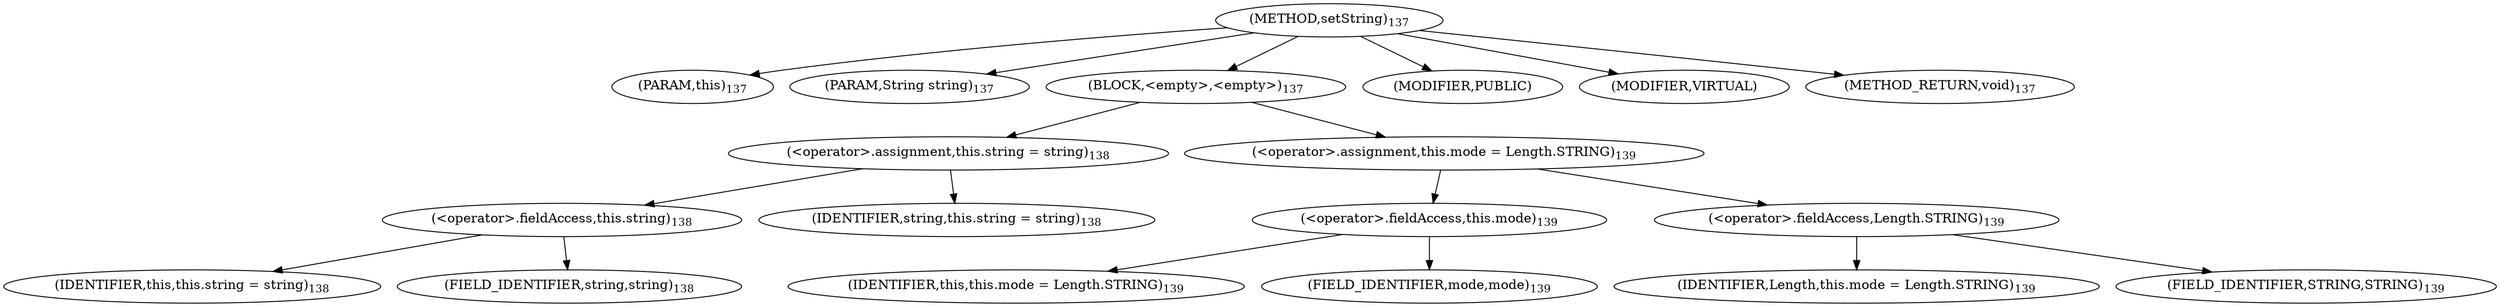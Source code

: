 digraph "setString" {  
"298" [label = <(METHOD,setString)<SUB>137</SUB>> ]
"14" [label = <(PARAM,this)<SUB>137</SUB>> ]
"299" [label = <(PARAM,String string)<SUB>137</SUB>> ]
"300" [label = <(BLOCK,&lt;empty&gt;,&lt;empty&gt;)<SUB>137</SUB>> ]
"301" [label = <(&lt;operator&gt;.assignment,this.string = string)<SUB>138</SUB>> ]
"302" [label = <(&lt;operator&gt;.fieldAccess,this.string)<SUB>138</SUB>> ]
"13" [label = <(IDENTIFIER,this,this.string = string)<SUB>138</SUB>> ]
"303" [label = <(FIELD_IDENTIFIER,string,string)<SUB>138</SUB>> ]
"304" [label = <(IDENTIFIER,string,this.string = string)<SUB>138</SUB>> ]
"305" [label = <(&lt;operator&gt;.assignment,this.mode = Length.STRING)<SUB>139</SUB>> ]
"306" [label = <(&lt;operator&gt;.fieldAccess,this.mode)<SUB>139</SUB>> ]
"15" [label = <(IDENTIFIER,this,this.mode = Length.STRING)<SUB>139</SUB>> ]
"307" [label = <(FIELD_IDENTIFIER,mode,mode)<SUB>139</SUB>> ]
"308" [label = <(&lt;operator&gt;.fieldAccess,Length.STRING)<SUB>139</SUB>> ]
"309" [label = <(IDENTIFIER,Length,this.mode = Length.STRING)<SUB>139</SUB>> ]
"310" [label = <(FIELD_IDENTIFIER,STRING,STRING)<SUB>139</SUB>> ]
"311" [label = <(MODIFIER,PUBLIC)> ]
"312" [label = <(MODIFIER,VIRTUAL)> ]
"313" [label = <(METHOD_RETURN,void)<SUB>137</SUB>> ]
  "298" -> "14" 
  "298" -> "299" 
  "298" -> "300" 
  "298" -> "311" 
  "298" -> "312" 
  "298" -> "313" 
  "300" -> "301" 
  "300" -> "305" 
  "301" -> "302" 
  "301" -> "304" 
  "302" -> "13" 
  "302" -> "303" 
  "305" -> "306" 
  "305" -> "308" 
  "306" -> "15" 
  "306" -> "307" 
  "308" -> "309" 
  "308" -> "310" 
}

